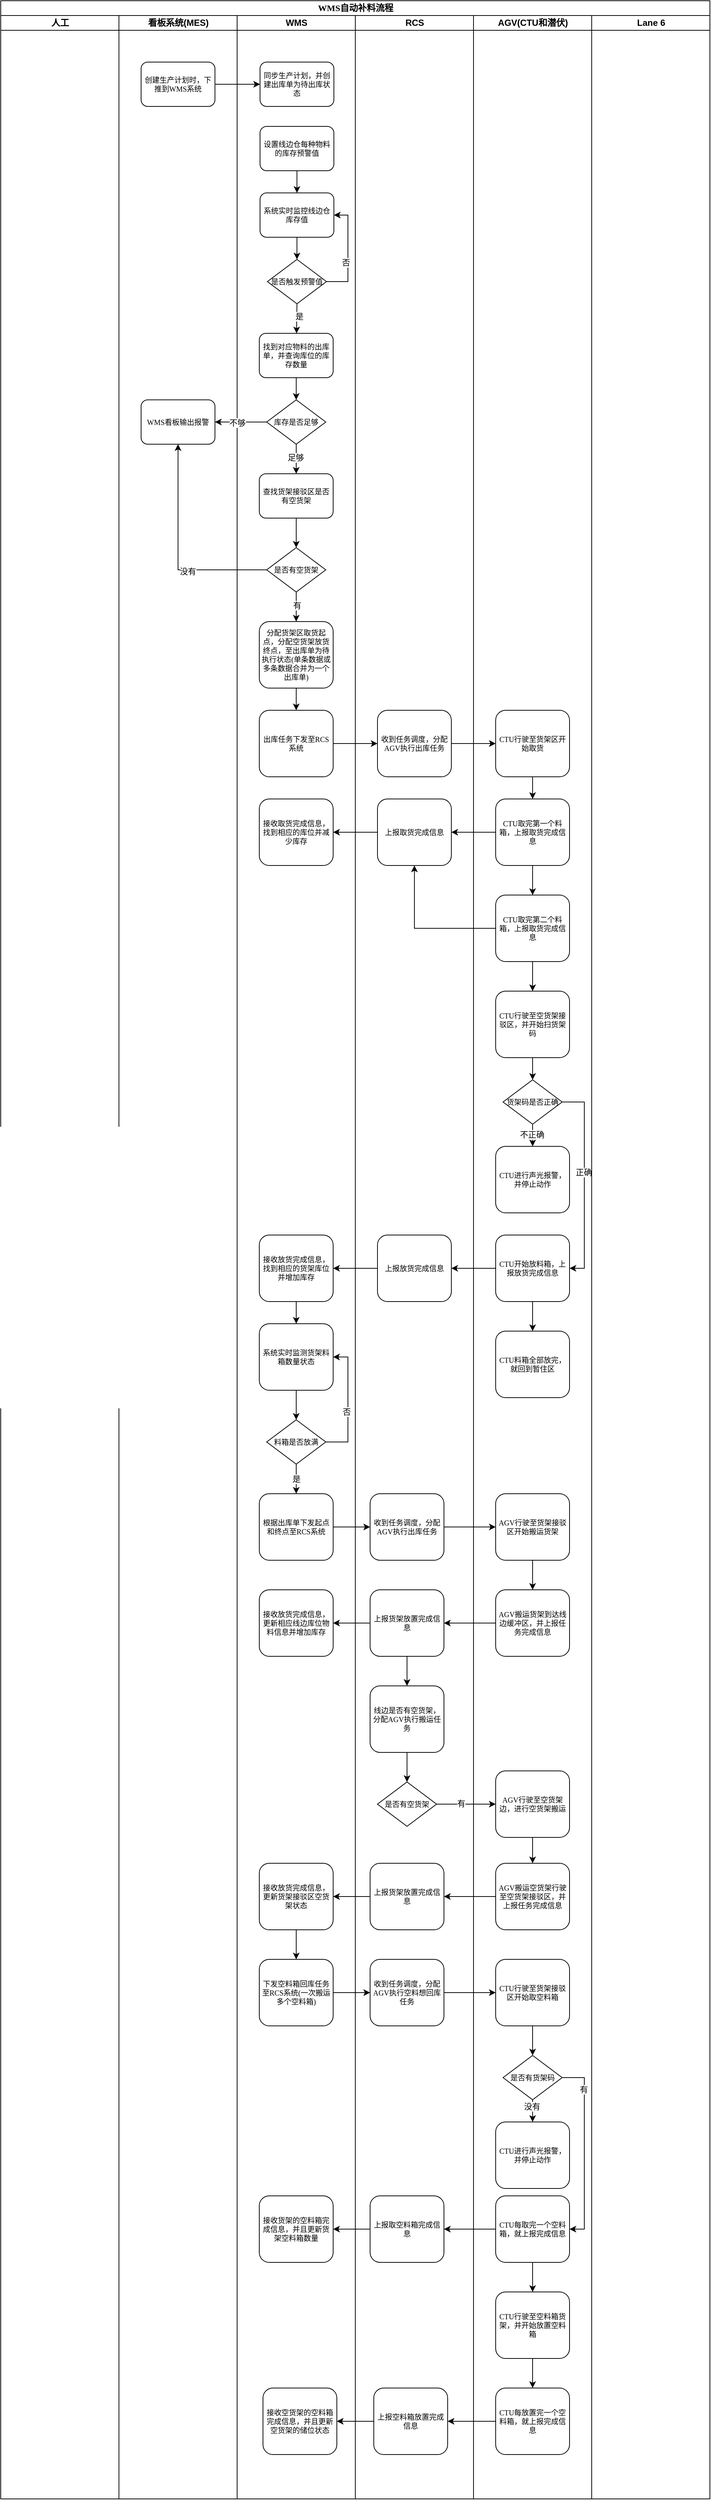 <mxfile version="26.0.6">
  <diagram name="Page-1" id="74e2e168-ea6b-b213-b513-2b3c1d86103e">
    <mxGraphModel dx="1050" dy="541" grid="1" gridSize="10" guides="1" tooltips="1" connect="1" arrows="1" fold="1" page="1" pageScale="1" pageWidth="1100" pageHeight="850" background="none" math="0" shadow="0">
      <root>
        <mxCell id="0" />
        <mxCell id="1" parent="0" />
        <mxCell id="77e6c97f196da883-1" value="&lt;font style=&quot;font-size: 12px;&quot;&gt;WMS自动补料流程&lt;/font&gt;" style="swimlane;html=1;childLayout=stackLayout;startSize=20;rounded=0;shadow=0;labelBackgroundColor=none;strokeWidth=1;fontFamily=Verdana;fontSize=8;align=center;" parent="1" vertex="1">
          <mxGeometry x="70" y="40" width="960" height="3380" as="geometry" />
        </mxCell>
        <mxCell id="77e6c97f196da883-2" value="人工" style="swimlane;html=1;startSize=20;" parent="77e6c97f196da883-1" vertex="1">
          <mxGeometry y="20" width="160" height="3360" as="geometry" />
        </mxCell>
        <mxCell id="77e6c97f196da883-3" value="看板系统(MES)" style="swimlane;html=1;startSize=20;" parent="77e6c97f196da883-1" vertex="1">
          <mxGeometry x="160" y="20" width="160" height="3360" as="geometry" />
        </mxCell>
        <mxCell id="77e6c97f196da883-11" value="&lt;font style=&quot;font-size: 10px;&quot;&gt;创建生产计划时，下推到WMS系统&lt;/font&gt;" style="rounded=1;whiteSpace=wrap;html=1;shadow=0;labelBackgroundColor=none;strokeWidth=1;fontFamily=Verdana;fontSize=8;align=center;" parent="77e6c97f196da883-3" vertex="1">
          <mxGeometry x="30" y="63" width="100" height="60" as="geometry" />
        </mxCell>
        <mxCell id="nlr6UDlaJSdSzfd9d1N8-15" value="&lt;span style=&quot;font-size: 10px;&quot;&gt;WMS看板输出报警&lt;/span&gt;" style="rounded=1;whiteSpace=wrap;html=1;shadow=0;labelBackgroundColor=none;strokeWidth=1;fontFamily=Verdana;fontSize=8;align=center;" vertex="1" parent="77e6c97f196da883-3">
          <mxGeometry x="30" y="520" width="100" height="60" as="geometry" />
        </mxCell>
        <mxCell id="77e6c97f196da883-4" value="WMS" style="swimlane;html=1;startSize=20;" parent="77e6c97f196da883-1" vertex="1">
          <mxGeometry x="320" y="20" width="160" height="3360" as="geometry" />
        </mxCell>
        <mxCell id="77e6c97f196da883-12" value="&lt;font style=&quot;font-size: 10px;&quot;&gt;同步生产计划，并创建出库单为待出库状态&lt;/font&gt;" style="rounded=1;whiteSpace=wrap;html=1;shadow=0;labelBackgroundColor=none;strokeWidth=1;fontFamily=Verdana;fontSize=8;align=center;" parent="77e6c97f196da883-4" vertex="1">
          <mxGeometry x="31" y="63" width="100" height="60" as="geometry" />
        </mxCell>
        <mxCell id="nlr6UDlaJSdSzfd9d1N8-1" value="&lt;font style=&quot;font-size: 10px;&quot;&gt;设置线边仓每种物料的库存预警值&lt;/font&gt;" style="rounded=1;whiteSpace=wrap;html=1;shadow=0;labelBackgroundColor=none;strokeWidth=1;fontFamily=Verdana;fontSize=8;align=center;" vertex="1" parent="77e6c97f196da883-4">
          <mxGeometry x="31" y="150" width="100" height="60" as="geometry" />
        </mxCell>
        <mxCell id="nlr6UDlaJSdSzfd9d1N8-3" value="&lt;font style=&quot;font-size: 10px;&quot;&gt;系统实时监控线边仓库存值&lt;/font&gt;" style="rounded=1;whiteSpace=wrap;html=1;shadow=0;labelBackgroundColor=none;strokeWidth=1;fontFamily=Verdana;fontSize=8;align=center;" vertex="1" parent="77e6c97f196da883-4">
          <mxGeometry x="31" y="240" width="100" height="60" as="geometry" />
        </mxCell>
        <mxCell id="nlr6UDlaJSdSzfd9d1N8-4" value="" style="endArrow=classic;html=1;rounded=0;exitX=0.5;exitY=1;exitDx=0;exitDy=0;entryX=0.5;entryY=0;entryDx=0;entryDy=0;" edge="1" parent="77e6c97f196da883-4" source="nlr6UDlaJSdSzfd9d1N8-1" target="nlr6UDlaJSdSzfd9d1N8-3">
          <mxGeometry width="50" height="50" relative="1" as="geometry">
            <mxPoint x="260" y="200" as="sourcePoint" />
            <mxPoint x="310" y="150" as="targetPoint" />
          </mxGeometry>
        </mxCell>
        <mxCell id="nlr6UDlaJSdSzfd9d1N8-5" value="&lt;font style=&quot;font-size: 10px;&quot;&gt;是否触发预警值&lt;/font&gt;" style="rhombus;whiteSpace=wrap;html=1;rounded=0;shadow=0;labelBackgroundColor=none;strokeWidth=1;fontFamily=Verdana;fontSize=8;align=center;" vertex="1" parent="77e6c97f196da883-4">
          <mxGeometry x="41" y="330" width="80" height="60" as="geometry" />
        </mxCell>
        <mxCell id="nlr6UDlaJSdSzfd9d1N8-6" value="" style="endArrow=classic;html=1;rounded=0;exitX=1;exitY=0.5;exitDx=0;exitDy=0;entryX=1;entryY=0.5;entryDx=0;entryDy=0;" edge="1" parent="77e6c97f196da883-4" source="nlr6UDlaJSdSzfd9d1N8-5" target="nlr6UDlaJSdSzfd9d1N8-3">
          <mxGeometry width="50" height="50" relative="1" as="geometry">
            <mxPoint x="180" y="360" as="sourcePoint" />
            <mxPoint x="230" y="310" as="targetPoint" />
            <Array as="points">
              <mxPoint x="150" y="360" />
              <mxPoint x="150" y="270" />
            </Array>
          </mxGeometry>
        </mxCell>
        <mxCell id="nlr6UDlaJSdSzfd9d1N8-7" value="否" style="edgeLabel;html=1;align=center;verticalAlign=middle;resizable=0;points=[];" vertex="1" connectable="0" parent="nlr6UDlaJSdSzfd9d1N8-6">
          <mxGeometry x="-0.2" y="3" relative="1" as="geometry">
            <mxPoint as="offset" />
          </mxGeometry>
        </mxCell>
        <mxCell id="nlr6UDlaJSdSzfd9d1N8-8" value="&lt;span style=&quot;font-size: 10px;&quot;&gt;找到对应物料的出库单，并查询库位的库存数量&lt;/span&gt;" style="rounded=1;whiteSpace=wrap;html=1;shadow=0;labelBackgroundColor=none;strokeWidth=1;fontFamily=Verdana;fontSize=8;align=center;" vertex="1" parent="77e6c97f196da883-4">
          <mxGeometry x="30" y="430" width="100" height="60" as="geometry" />
        </mxCell>
        <mxCell id="nlr6UDlaJSdSzfd9d1N8-9" value="" style="endArrow=classic;html=1;rounded=0;exitX=0.5;exitY=1;exitDx=0;exitDy=0;" edge="1" parent="77e6c97f196da883-4" source="nlr6UDlaJSdSzfd9d1N8-5" target="nlr6UDlaJSdSzfd9d1N8-8">
          <mxGeometry width="50" height="50" relative="1" as="geometry">
            <mxPoint x="240" y="390" as="sourcePoint" />
            <mxPoint x="290" y="340" as="targetPoint" />
          </mxGeometry>
        </mxCell>
        <mxCell id="nlr6UDlaJSdSzfd9d1N8-10" value="是" style="edgeLabel;html=1;align=center;verticalAlign=middle;resizable=0;points=[];" vertex="1" connectable="0" parent="nlr6UDlaJSdSzfd9d1N8-9">
          <mxGeometry x="-0.18" y="3" relative="1" as="geometry">
            <mxPoint as="offset" />
          </mxGeometry>
        </mxCell>
        <mxCell id="nlr6UDlaJSdSzfd9d1N8-11" value="" style="endArrow=classic;html=1;rounded=0;exitX=0.5;exitY=1;exitDx=0;exitDy=0;entryX=0.5;entryY=0;entryDx=0;entryDy=0;" edge="1" parent="77e6c97f196da883-4" source="nlr6UDlaJSdSzfd9d1N8-3" target="nlr6UDlaJSdSzfd9d1N8-5">
          <mxGeometry width="50" height="50" relative="1" as="geometry">
            <mxPoint x="190" y="310" as="sourcePoint" />
            <mxPoint x="240" y="260" as="targetPoint" />
          </mxGeometry>
        </mxCell>
        <mxCell id="nlr6UDlaJSdSzfd9d1N8-13" value="&lt;font style=&quot;font-size: 10px;&quot;&gt;库存是否足够&lt;/font&gt;" style="rhombus;whiteSpace=wrap;html=1;rounded=0;shadow=0;labelBackgroundColor=none;strokeWidth=1;fontFamily=Verdana;fontSize=8;align=center;" vertex="1" parent="77e6c97f196da883-4">
          <mxGeometry x="40" y="520" width="80" height="60" as="geometry" />
        </mxCell>
        <mxCell id="nlr6UDlaJSdSzfd9d1N8-14" value="" style="endArrow=classic;html=1;rounded=0;exitX=0.5;exitY=1;exitDx=0;exitDy=0;entryX=0.5;entryY=0;entryDx=0;entryDy=0;" edge="1" parent="77e6c97f196da883-4" source="nlr6UDlaJSdSzfd9d1N8-8" target="nlr6UDlaJSdSzfd9d1N8-13">
          <mxGeometry width="50" height="50" relative="1" as="geometry">
            <mxPoint x="210" y="490" as="sourcePoint" />
            <mxPoint x="260" y="440" as="targetPoint" />
          </mxGeometry>
        </mxCell>
        <mxCell id="nlr6UDlaJSdSzfd9d1N8-18" value="&lt;span style=&quot;font-size: 10px;&quot;&gt;查找货架接驳区是否有空货架&lt;/span&gt;" style="rounded=1;whiteSpace=wrap;html=1;shadow=0;labelBackgroundColor=none;strokeWidth=1;fontFamily=Verdana;fontSize=8;align=center;" vertex="1" parent="77e6c97f196da883-4">
          <mxGeometry x="30" y="620" width="100" height="60" as="geometry" />
        </mxCell>
        <mxCell id="nlr6UDlaJSdSzfd9d1N8-19" value="" style="endArrow=classic;html=1;rounded=0;exitX=0.5;exitY=1;exitDx=0;exitDy=0;entryX=0.5;entryY=0;entryDx=0;entryDy=0;" edge="1" parent="77e6c97f196da883-4" source="nlr6UDlaJSdSzfd9d1N8-13" target="nlr6UDlaJSdSzfd9d1N8-18">
          <mxGeometry width="50" height="50" relative="1" as="geometry">
            <mxPoint x="210" y="590" as="sourcePoint" />
            <mxPoint x="260" y="540" as="targetPoint" />
          </mxGeometry>
        </mxCell>
        <mxCell id="nlr6UDlaJSdSzfd9d1N8-20" value="足够" style="edgeLabel;html=1;align=center;verticalAlign=middle;resizable=0;points=[];" vertex="1" connectable="0" parent="nlr6UDlaJSdSzfd9d1N8-19">
          <mxGeometry x="-0.13" y="-1" relative="1" as="geometry">
            <mxPoint as="offset" />
          </mxGeometry>
        </mxCell>
        <mxCell id="nlr6UDlaJSdSzfd9d1N8-21" value="&lt;font style=&quot;font-size: 10px;&quot;&gt;是否有空货架&lt;/font&gt;" style="rhombus;whiteSpace=wrap;html=1;rounded=0;shadow=0;labelBackgroundColor=none;strokeWidth=1;fontFamily=Verdana;fontSize=8;align=center;" vertex="1" parent="77e6c97f196da883-4">
          <mxGeometry x="40" y="720" width="80" height="60" as="geometry" />
        </mxCell>
        <mxCell id="nlr6UDlaJSdSzfd9d1N8-24" value="" style="endArrow=classic;html=1;rounded=0;exitX=0.5;exitY=1;exitDx=0;exitDy=0;" edge="1" parent="77e6c97f196da883-4" source="nlr6UDlaJSdSzfd9d1N8-18" target="nlr6UDlaJSdSzfd9d1N8-21">
          <mxGeometry width="50" height="50" relative="1" as="geometry">
            <mxPoint x="220" y="700" as="sourcePoint" />
            <mxPoint x="270" y="650" as="targetPoint" />
          </mxGeometry>
        </mxCell>
        <mxCell id="nlr6UDlaJSdSzfd9d1N8-25" value="&lt;span style=&quot;font-size: 10px;&quot;&gt;分配货架区取货起点，分配空货架放货终点，至出库单为待执行状态(单条数据或多条数据合并为一个出库单)&lt;/span&gt;" style="rounded=1;whiteSpace=wrap;html=1;shadow=0;labelBackgroundColor=none;strokeWidth=1;fontFamily=Verdana;fontSize=8;align=center;" vertex="1" parent="77e6c97f196da883-4">
          <mxGeometry x="30" y="820" width="100" height="90" as="geometry" />
        </mxCell>
        <mxCell id="nlr6UDlaJSdSzfd9d1N8-26" value="" style="endArrow=classic;html=1;rounded=0;exitX=0.5;exitY=1;exitDx=0;exitDy=0;entryX=0.5;entryY=0;entryDx=0;entryDy=0;" edge="1" parent="77e6c97f196da883-4" source="nlr6UDlaJSdSzfd9d1N8-21" target="nlr6UDlaJSdSzfd9d1N8-25">
          <mxGeometry width="50" height="50" relative="1" as="geometry">
            <mxPoint x="210" y="770" as="sourcePoint" />
            <mxPoint x="260" y="720" as="targetPoint" />
          </mxGeometry>
        </mxCell>
        <mxCell id="nlr6UDlaJSdSzfd9d1N8-27" value="有" style="edgeLabel;html=1;align=center;verticalAlign=middle;resizable=0;points=[];" vertex="1" connectable="0" parent="nlr6UDlaJSdSzfd9d1N8-26">
          <mxGeometry x="-0.13" y="1" relative="1" as="geometry">
            <mxPoint as="offset" />
          </mxGeometry>
        </mxCell>
        <mxCell id="nlr6UDlaJSdSzfd9d1N8-31" value="&lt;span style=&quot;font-size: 10px;&quot;&gt;出库任务下发至RCS系统&lt;/span&gt;" style="rounded=1;whiteSpace=wrap;html=1;shadow=0;labelBackgroundColor=none;strokeWidth=1;fontFamily=Verdana;fontSize=8;align=center;" vertex="1" parent="77e6c97f196da883-4">
          <mxGeometry x="30" y="940" width="100" height="90" as="geometry" />
        </mxCell>
        <mxCell id="nlr6UDlaJSdSzfd9d1N8-30" value="" style="endArrow=classic;html=1;rounded=0;exitX=0.5;exitY=1;exitDx=0;exitDy=0;entryX=0.5;entryY=0;entryDx=0;entryDy=0;" edge="1" parent="77e6c97f196da883-4" source="nlr6UDlaJSdSzfd9d1N8-25" target="nlr6UDlaJSdSzfd9d1N8-31">
          <mxGeometry width="50" height="50" relative="1" as="geometry">
            <mxPoint x="190" y="970" as="sourcePoint" />
            <mxPoint x="240" y="920" as="targetPoint" />
          </mxGeometry>
        </mxCell>
        <mxCell id="nlr6UDlaJSdSzfd9d1N8-39" value="&lt;span style=&quot;font-size: 10px;&quot;&gt;接收取货完成信息，找到相应的库位并减少库存&lt;/span&gt;" style="rounded=1;whiteSpace=wrap;html=1;shadow=0;labelBackgroundColor=none;strokeWidth=1;fontFamily=Verdana;fontSize=8;align=center;" vertex="1" parent="77e6c97f196da883-4">
          <mxGeometry x="30" y="1060" width="100" height="90" as="geometry" />
        </mxCell>
        <mxCell id="nlr6UDlaJSdSzfd9d1N8-55" value="&lt;span style=&quot;font-size: 10px;&quot;&gt;接收放货完成信息，找到相应的货架库位并增加库存&lt;/span&gt;" style="rounded=1;whiteSpace=wrap;html=1;shadow=0;labelBackgroundColor=none;strokeWidth=1;fontFamily=Verdana;fontSize=8;align=center;" vertex="1" parent="77e6c97f196da883-4">
          <mxGeometry x="30" y="1650" width="100" height="90" as="geometry" />
        </mxCell>
        <mxCell id="nlr6UDlaJSdSzfd9d1N8-60" value="&lt;span style=&quot;font-size: 10px;&quot;&gt;系统实时监测货架料箱数量状态&lt;/span&gt;" style="rounded=1;whiteSpace=wrap;html=1;shadow=0;labelBackgroundColor=none;strokeWidth=1;fontFamily=Verdana;fontSize=8;align=center;" vertex="1" parent="77e6c97f196da883-4">
          <mxGeometry x="30" y="1770" width="100" height="90" as="geometry" />
        </mxCell>
        <mxCell id="nlr6UDlaJSdSzfd9d1N8-61" value="" style="endArrow=classic;html=1;rounded=0;exitX=0.5;exitY=1;exitDx=0;exitDy=0;entryX=0.5;entryY=0;entryDx=0;entryDy=0;" edge="1" parent="77e6c97f196da883-4" source="nlr6UDlaJSdSzfd9d1N8-55" target="nlr6UDlaJSdSzfd9d1N8-60">
          <mxGeometry width="50" height="50" relative="1" as="geometry">
            <mxPoint x="210" y="1800" as="sourcePoint" />
            <mxPoint x="260" y="1750" as="targetPoint" />
          </mxGeometry>
        </mxCell>
        <mxCell id="nlr6UDlaJSdSzfd9d1N8-62" value="&lt;font style=&quot;font-size: 10px;&quot;&gt;料箱是否放满&lt;/font&gt;" style="rhombus;whiteSpace=wrap;html=1;rounded=0;shadow=0;labelBackgroundColor=none;strokeWidth=1;fontFamily=Verdana;fontSize=8;align=center;" vertex="1" parent="77e6c97f196da883-4">
          <mxGeometry x="40" y="1900" width="80" height="60" as="geometry" />
        </mxCell>
        <mxCell id="nlr6UDlaJSdSzfd9d1N8-63" value="" style="endArrow=classic;html=1;rounded=0;exitX=0.5;exitY=1;exitDx=0;exitDy=0;entryX=0.5;entryY=0;entryDx=0;entryDy=0;" edge="1" parent="77e6c97f196da883-4" source="nlr6UDlaJSdSzfd9d1N8-60" target="nlr6UDlaJSdSzfd9d1N8-62">
          <mxGeometry width="50" height="50" relative="1" as="geometry">
            <mxPoint x="200" y="1890" as="sourcePoint" />
            <mxPoint x="250" y="1840" as="targetPoint" />
          </mxGeometry>
        </mxCell>
        <mxCell id="nlr6UDlaJSdSzfd9d1N8-64" value="" style="endArrow=classic;html=1;rounded=0;exitX=1;exitY=0.5;exitDx=0;exitDy=0;entryX=1;entryY=0.5;entryDx=0;entryDy=0;" edge="1" parent="77e6c97f196da883-4" source="nlr6UDlaJSdSzfd9d1N8-62" target="nlr6UDlaJSdSzfd9d1N8-60">
          <mxGeometry width="50" height="50" relative="1" as="geometry">
            <mxPoint x="200" y="1920" as="sourcePoint" />
            <mxPoint x="250" y="1870" as="targetPoint" />
            <Array as="points">
              <mxPoint x="150" y="1930" />
              <mxPoint x="150" y="1815" />
            </Array>
          </mxGeometry>
        </mxCell>
        <mxCell id="nlr6UDlaJSdSzfd9d1N8-65" value="否" style="edgeLabel;html=1;align=center;verticalAlign=middle;resizable=0;points=[];" vertex="1" connectable="0" parent="nlr6UDlaJSdSzfd9d1N8-64">
          <mxGeometry x="-0.137" y="2" relative="1" as="geometry">
            <mxPoint as="offset" />
          </mxGeometry>
        </mxCell>
        <mxCell id="nlr6UDlaJSdSzfd9d1N8-66" value="&lt;span style=&quot;font-size: 10px;&quot;&gt;根据出库单下发起点和终点至RCS系统&lt;/span&gt;" style="rounded=1;whiteSpace=wrap;html=1;shadow=0;labelBackgroundColor=none;strokeWidth=1;fontFamily=Verdana;fontSize=8;align=center;" vertex="1" parent="77e6c97f196da883-4">
          <mxGeometry x="30" y="2000" width="100" height="90" as="geometry" />
        </mxCell>
        <mxCell id="nlr6UDlaJSdSzfd9d1N8-67" value="" style="endArrow=classic;html=1;rounded=0;exitX=0.5;exitY=1;exitDx=0;exitDy=0;" edge="1" parent="77e6c97f196da883-4" source="nlr6UDlaJSdSzfd9d1N8-62" target="nlr6UDlaJSdSzfd9d1N8-66">
          <mxGeometry width="50" height="50" relative="1" as="geometry">
            <mxPoint x="200" y="1960" as="sourcePoint" />
            <mxPoint x="250" y="1910" as="targetPoint" />
          </mxGeometry>
        </mxCell>
        <mxCell id="nlr6UDlaJSdSzfd9d1N8-68" value="是" style="edgeLabel;html=1;align=center;verticalAlign=middle;resizable=0;points=[];" vertex="1" connectable="0" parent="nlr6UDlaJSdSzfd9d1N8-67">
          <mxGeometry x="-0.01" relative="1" as="geometry">
            <mxPoint as="offset" />
          </mxGeometry>
        </mxCell>
        <mxCell id="nlr6UDlaJSdSzfd9d1N8-79" value="&lt;span style=&quot;font-size: 10px;&quot;&gt;接收放货完成信息，更新相应线边库位物料信息并增加库存&lt;/span&gt;" style="rounded=1;whiteSpace=wrap;html=1;shadow=0;labelBackgroundColor=none;strokeWidth=1;fontFamily=Verdana;fontSize=8;align=center;" vertex="1" parent="77e6c97f196da883-4">
          <mxGeometry x="30" y="2130" width="100" height="90" as="geometry" />
        </mxCell>
        <mxCell id="nlr6UDlaJSdSzfd9d1N8-92" value="&lt;span style=&quot;font-size: 10px;&quot;&gt;接收放货完成信息，更新货架接驳区空货架状态&lt;/span&gt;" style="rounded=1;whiteSpace=wrap;html=1;shadow=0;labelBackgroundColor=none;strokeWidth=1;fontFamily=Verdana;fontSize=8;align=center;" vertex="1" parent="77e6c97f196da883-4">
          <mxGeometry x="30" y="2500" width="100" height="90" as="geometry" />
        </mxCell>
        <mxCell id="nlr6UDlaJSdSzfd9d1N8-94" value="&lt;span style=&quot;font-size: 10px;&quot;&gt;下发空料箱回库任务至RCS系统(一次搬运多个空料箱)&lt;/span&gt;" style="rounded=1;whiteSpace=wrap;html=1;shadow=0;labelBackgroundColor=none;strokeWidth=1;fontFamily=Verdana;fontSize=8;align=center;" vertex="1" parent="77e6c97f196da883-4">
          <mxGeometry x="30" y="2630" width="100" height="90" as="geometry" />
        </mxCell>
        <mxCell id="nlr6UDlaJSdSzfd9d1N8-95" value="" style="endArrow=classic;html=1;rounded=0;exitX=0.5;exitY=1;exitDx=0;exitDy=0;" edge="1" parent="77e6c97f196da883-4" source="nlr6UDlaJSdSzfd9d1N8-92" target="nlr6UDlaJSdSzfd9d1N8-94">
          <mxGeometry width="50" height="50" relative="1" as="geometry">
            <mxPoint x="210" y="2640" as="sourcePoint" />
            <mxPoint x="260" y="2590" as="targetPoint" />
          </mxGeometry>
        </mxCell>
        <mxCell id="nlr6UDlaJSdSzfd9d1N8-110" value="&lt;span style=&quot;font-size: 10px;&quot;&gt;接收货架的空料箱完成信息，并且更新货架空料箱数量&lt;/span&gt;" style="rounded=1;whiteSpace=wrap;html=1;shadow=0;labelBackgroundColor=none;strokeWidth=1;fontFamily=Verdana;fontSize=8;align=center;" vertex="1" parent="77e6c97f196da883-4">
          <mxGeometry x="30" y="2950" width="100" height="90" as="geometry" />
        </mxCell>
        <mxCell id="77e6c97f196da883-5" value="RCS" style="swimlane;html=1;startSize=20;" parent="77e6c97f196da883-1" vertex="1">
          <mxGeometry x="480" y="20" width="160" height="3360" as="geometry" />
        </mxCell>
        <mxCell id="nlr6UDlaJSdSzfd9d1N8-28" value="&lt;span style=&quot;font-size: 10px;&quot;&gt;收到任务调度，分配AGV执行出库任务&lt;/span&gt;" style="rounded=1;whiteSpace=wrap;html=1;shadow=0;labelBackgroundColor=none;strokeWidth=1;fontFamily=Verdana;fontSize=8;align=center;" vertex="1" parent="77e6c97f196da883-5">
          <mxGeometry x="30" y="940" width="100" height="90" as="geometry" />
        </mxCell>
        <mxCell id="nlr6UDlaJSdSzfd9d1N8-37" value="&lt;span style=&quot;font-size: 10px;&quot;&gt;上报取货完成信息&lt;/span&gt;" style="rounded=1;whiteSpace=wrap;html=1;shadow=0;labelBackgroundColor=none;strokeWidth=1;fontFamily=Verdana;fontSize=8;align=center;" vertex="1" parent="77e6c97f196da883-5">
          <mxGeometry x="30" y="1060" width="100" height="90" as="geometry" />
        </mxCell>
        <mxCell id="nlr6UDlaJSdSzfd9d1N8-54" value="&lt;span style=&quot;font-size: 10px;&quot;&gt;上报放货完成信息&lt;/span&gt;" style="rounded=1;whiteSpace=wrap;html=1;shadow=0;labelBackgroundColor=none;strokeWidth=1;fontFamily=Verdana;fontSize=8;align=center;" vertex="1" parent="77e6c97f196da883-5">
          <mxGeometry x="30" y="1650" width="100" height="90" as="geometry" />
        </mxCell>
        <mxCell id="nlr6UDlaJSdSzfd9d1N8-69" value="&lt;span style=&quot;font-size: 10px;&quot;&gt;收到任务调度，分配AGV执行出库任务&lt;/span&gt;" style="rounded=1;whiteSpace=wrap;html=1;shadow=0;labelBackgroundColor=none;strokeWidth=1;fontFamily=Verdana;fontSize=8;align=center;" vertex="1" parent="77e6c97f196da883-5">
          <mxGeometry x="20" y="2000" width="100" height="90" as="geometry" />
        </mxCell>
        <mxCell id="nlr6UDlaJSdSzfd9d1N8-77" value="&lt;span style=&quot;font-size: 10px;&quot;&gt;上报货架放置完成信息&lt;/span&gt;" style="rounded=1;whiteSpace=wrap;html=1;shadow=0;labelBackgroundColor=none;strokeWidth=1;fontFamily=Verdana;fontSize=8;align=center;" vertex="1" parent="77e6c97f196da883-5">
          <mxGeometry x="20" y="2130" width="100" height="90" as="geometry" />
        </mxCell>
        <mxCell id="nlr6UDlaJSdSzfd9d1N8-81" value="&lt;span style=&quot;font-size: 10px;&quot;&gt;线边是否有空货架，分配AGV执行搬运任务&lt;/span&gt;" style="rounded=1;whiteSpace=wrap;html=1;shadow=0;labelBackgroundColor=none;strokeWidth=1;fontFamily=Verdana;fontSize=8;align=center;" vertex="1" parent="77e6c97f196da883-5">
          <mxGeometry x="20" y="2260" width="100" height="90" as="geometry" />
        </mxCell>
        <mxCell id="nlr6UDlaJSdSzfd9d1N8-82" value="" style="endArrow=classic;html=1;rounded=0;exitX=0.5;exitY=1;exitDx=0;exitDy=0;" edge="1" parent="77e6c97f196da883-5" source="nlr6UDlaJSdSzfd9d1N8-77" target="nlr6UDlaJSdSzfd9d1N8-81">
          <mxGeometry width="50" height="50" relative="1" as="geometry">
            <mxPoint x="220" y="2280" as="sourcePoint" />
            <mxPoint x="270" y="2230" as="targetPoint" />
          </mxGeometry>
        </mxCell>
        <mxCell id="nlr6UDlaJSdSzfd9d1N8-83" value="&lt;font style=&quot;font-size: 10px;&quot;&gt;是否有空货架&lt;/font&gt;" style="rhombus;whiteSpace=wrap;html=1;rounded=0;shadow=0;labelBackgroundColor=none;strokeWidth=1;fontFamily=Verdana;fontSize=8;align=center;" vertex="1" parent="77e6c97f196da883-5">
          <mxGeometry x="30" y="2390" width="80" height="60" as="geometry" />
        </mxCell>
        <mxCell id="nlr6UDlaJSdSzfd9d1N8-84" value="" style="endArrow=classic;html=1;rounded=0;exitX=0.5;exitY=1;exitDx=0;exitDy=0;" edge="1" parent="77e6c97f196da883-5" source="nlr6UDlaJSdSzfd9d1N8-81" target="nlr6UDlaJSdSzfd9d1N8-83">
          <mxGeometry width="50" height="50" relative="1" as="geometry">
            <mxPoint x="180" y="2390" as="sourcePoint" />
            <mxPoint x="230" y="2340" as="targetPoint" />
          </mxGeometry>
        </mxCell>
        <mxCell id="nlr6UDlaJSdSzfd9d1N8-90" value="&lt;span style=&quot;font-size: 10px;&quot;&gt;上报货架放置完成信息&lt;/span&gt;" style="rounded=1;whiteSpace=wrap;html=1;shadow=0;labelBackgroundColor=none;strokeWidth=1;fontFamily=Verdana;fontSize=8;align=center;" vertex="1" parent="77e6c97f196da883-5">
          <mxGeometry x="20" y="2500" width="100" height="90" as="geometry" />
        </mxCell>
        <mxCell id="nlr6UDlaJSdSzfd9d1N8-96" value="&lt;span style=&quot;font-size: 10px;&quot;&gt;收到任务调度，分配AGV执行空料想回库任务&lt;/span&gt;" style="rounded=1;whiteSpace=wrap;html=1;shadow=0;labelBackgroundColor=none;strokeWidth=1;fontFamily=Verdana;fontSize=8;align=center;" vertex="1" parent="77e6c97f196da883-5">
          <mxGeometry x="20" y="2630" width="100" height="90" as="geometry" />
        </mxCell>
        <mxCell id="nlr6UDlaJSdSzfd9d1N8-108" value="&lt;span style=&quot;font-size: 10px;&quot;&gt;上报取空料箱完成信息&lt;/span&gt;" style="rounded=1;whiteSpace=wrap;html=1;shadow=0;labelBackgroundColor=none;strokeWidth=1;fontFamily=Verdana;fontSize=8;align=center;" vertex="1" parent="77e6c97f196da883-5">
          <mxGeometry x="20" y="2950" width="100" height="90" as="geometry" />
        </mxCell>
        <mxCell id="nlr6UDlaJSdSzfd9d1N8-116" value="&lt;span style=&quot;font-size: 10px;&quot;&gt;接收空货架的空料箱完成信息，并且更新空货架的储位状态&lt;/span&gt;" style="rounded=1;whiteSpace=wrap;html=1;shadow=0;labelBackgroundColor=none;strokeWidth=1;fontFamily=Verdana;fontSize=8;align=center;" vertex="1" parent="77e6c97f196da883-5">
          <mxGeometry x="-125" y="3210" width="100" height="90" as="geometry" />
        </mxCell>
        <mxCell id="nlr6UDlaJSdSzfd9d1N8-117" value="&lt;span style=&quot;font-size: 10px;&quot;&gt;上报空料箱放置完成信息&lt;/span&gt;" style="rounded=1;whiteSpace=wrap;html=1;shadow=0;labelBackgroundColor=none;strokeWidth=1;fontFamily=Verdana;fontSize=8;align=center;" vertex="1" parent="77e6c97f196da883-5">
          <mxGeometry x="25" y="3210" width="100" height="90" as="geometry" />
        </mxCell>
        <mxCell id="nlr6UDlaJSdSzfd9d1N8-119" value="" style="endArrow=classic;html=1;rounded=0;exitX=0;exitY=0.5;exitDx=0;exitDy=0;entryX=1;entryY=0.5;entryDx=0;entryDy=0;" edge="1" parent="77e6c97f196da883-5" source="nlr6UDlaJSdSzfd9d1N8-117" target="nlr6UDlaJSdSzfd9d1N8-116">
          <mxGeometry width="50" height="50" relative="1" as="geometry">
            <mxPoint x="50" y="3160" as="sourcePoint" />
            <mxPoint x="100" y="3110" as="targetPoint" />
          </mxGeometry>
        </mxCell>
        <mxCell id="77e6c97f196da883-6" value="AGV(CTU和潜伏)" style="swimlane;html=1;startSize=20;" parent="77e6c97f196da883-1" vertex="1">
          <mxGeometry x="640" y="20" width="160" height="3360" as="geometry" />
        </mxCell>
        <mxCell id="nlr6UDlaJSdSzfd9d1N8-33" value="&lt;span style=&quot;font-size: 10px;&quot;&gt;CTU行驶至货架区开始取货&lt;/span&gt;" style="rounded=1;whiteSpace=wrap;html=1;shadow=0;labelBackgroundColor=none;strokeWidth=1;fontFamily=Verdana;fontSize=8;align=center;" vertex="1" parent="77e6c97f196da883-6">
          <mxGeometry x="30" y="940" width="100" height="90" as="geometry" />
        </mxCell>
        <mxCell id="nlr6UDlaJSdSzfd9d1N8-35" value="&lt;span style=&quot;font-size: 10px;&quot;&gt;CTU取完第一个料箱，上报取货完成信息&lt;/span&gt;" style="rounded=1;whiteSpace=wrap;html=1;shadow=0;labelBackgroundColor=none;strokeWidth=1;fontFamily=Verdana;fontSize=8;align=center;" vertex="1" parent="77e6c97f196da883-6">
          <mxGeometry x="30" y="1060" width="100" height="90" as="geometry" />
        </mxCell>
        <mxCell id="nlr6UDlaJSdSzfd9d1N8-36" value="" style="endArrow=classic;html=1;rounded=0;exitX=0.5;exitY=1;exitDx=0;exitDy=0;" edge="1" parent="77e6c97f196da883-6" source="nlr6UDlaJSdSzfd9d1N8-33" target="nlr6UDlaJSdSzfd9d1N8-35">
          <mxGeometry width="50" height="50" relative="1" as="geometry">
            <mxPoint x="210" y="1050" as="sourcePoint" />
            <mxPoint x="260" y="1000" as="targetPoint" />
          </mxGeometry>
        </mxCell>
        <mxCell id="nlr6UDlaJSdSzfd9d1N8-41" value="&lt;span style=&quot;font-size: 10px;&quot;&gt;CTU取完第二个料箱，上报取货完成信息&lt;/span&gt;" style="rounded=1;whiteSpace=wrap;html=1;shadow=0;labelBackgroundColor=none;strokeWidth=1;fontFamily=Verdana;fontSize=8;align=center;" vertex="1" parent="77e6c97f196da883-6">
          <mxGeometry x="30" y="1190" width="100" height="90" as="geometry" />
        </mxCell>
        <mxCell id="nlr6UDlaJSdSzfd9d1N8-42" value="" style="endArrow=classic;html=1;rounded=0;exitX=0.5;exitY=1;exitDx=0;exitDy=0;" edge="1" parent="77e6c97f196da883-6" source="nlr6UDlaJSdSzfd9d1N8-35" target="nlr6UDlaJSdSzfd9d1N8-41">
          <mxGeometry width="50" height="50" relative="1" as="geometry">
            <mxPoint x="190" y="1150" as="sourcePoint" />
            <mxPoint x="240" y="1100" as="targetPoint" />
          </mxGeometry>
        </mxCell>
        <mxCell id="nlr6UDlaJSdSzfd9d1N8-44" value="&lt;span style=&quot;font-size: 10px;&quot;&gt;CTU行驶至空货架接驳区，并开始扫货架码&lt;/span&gt;" style="rounded=1;whiteSpace=wrap;html=1;shadow=0;labelBackgroundColor=none;strokeWidth=1;fontFamily=Verdana;fontSize=8;align=center;" vertex="1" parent="77e6c97f196da883-6">
          <mxGeometry x="30" y="1320" width="100" height="90" as="geometry" />
        </mxCell>
        <mxCell id="nlr6UDlaJSdSzfd9d1N8-45" value="" style="endArrow=classic;html=1;rounded=0;exitX=0.5;exitY=1;exitDx=0;exitDy=0;entryX=0.5;entryY=0;entryDx=0;entryDy=0;" edge="1" parent="77e6c97f196da883-6" source="nlr6UDlaJSdSzfd9d1N8-41" target="nlr6UDlaJSdSzfd9d1N8-44">
          <mxGeometry width="50" height="50" relative="1" as="geometry">
            <mxPoint x="210" y="1280" as="sourcePoint" />
            <mxPoint x="260" y="1230" as="targetPoint" />
          </mxGeometry>
        </mxCell>
        <mxCell id="nlr6UDlaJSdSzfd9d1N8-46" value="&lt;font style=&quot;font-size: 10px;&quot;&gt;货架码是否正确&lt;/font&gt;" style="rhombus;whiteSpace=wrap;html=1;rounded=0;shadow=0;labelBackgroundColor=none;strokeWidth=1;fontFamily=Verdana;fontSize=8;align=center;" vertex="1" parent="77e6c97f196da883-6">
          <mxGeometry x="40" y="1440" width="80" height="60" as="geometry" />
        </mxCell>
        <mxCell id="nlr6UDlaJSdSzfd9d1N8-47" value="" style="endArrow=classic;html=1;rounded=0;exitX=0.5;exitY=1;exitDx=0;exitDy=0;entryX=0.5;entryY=0;entryDx=0;entryDy=0;" edge="1" parent="77e6c97f196da883-6" source="nlr6UDlaJSdSzfd9d1N8-44" target="nlr6UDlaJSdSzfd9d1N8-46">
          <mxGeometry width="50" height="50" relative="1" as="geometry">
            <mxPoint x="240" y="1410" as="sourcePoint" />
            <mxPoint x="290" y="1360" as="targetPoint" />
          </mxGeometry>
        </mxCell>
        <mxCell id="nlr6UDlaJSdSzfd9d1N8-48" value="&lt;span style=&quot;font-size: 10px;&quot;&gt;CTU进行声光报警，并停止动作&lt;/span&gt;" style="rounded=1;whiteSpace=wrap;html=1;shadow=0;labelBackgroundColor=none;strokeWidth=1;fontFamily=Verdana;fontSize=8;align=center;" vertex="1" parent="77e6c97f196da883-6">
          <mxGeometry x="30" y="1530" width="100" height="90" as="geometry" />
        </mxCell>
        <mxCell id="nlr6UDlaJSdSzfd9d1N8-49" value="" style="endArrow=classic;html=1;rounded=0;exitX=0.5;exitY=1;exitDx=0;exitDy=0;entryX=0.5;entryY=0;entryDx=0;entryDy=0;" edge="1" parent="77e6c97f196da883-6" source="nlr6UDlaJSdSzfd9d1N8-46" target="nlr6UDlaJSdSzfd9d1N8-48">
          <mxGeometry width="50" height="50" relative="1" as="geometry">
            <mxPoint x="200" y="1490" as="sourcePoint" />
            <mxPoint x="250" y="1440" as="targetPoint" />
          </mxGeometry>
        </mxCell>
        <mxCell id="nlr6UDlaJSdSzfd9d1N8-50" value="不正确" style="edgeLabel;html=1;align=center;verticalAlign=middle;resizable=0;points=[];" vertex="1" connectable="0" parent="nlr6UDlaJSdSzfd9d1N8-49">
          <mxGeometry x="-0.107" y="-1" relative="1" as="geometry">
            <mxPoint as="offset" />
          </mxGeometry>
        </mxCell>
        <mxCell id="nlr6UDlaJSdSzfd9d1N8-51" value="&lt;span style=&quot;font-size: 10px;&quot;&gt;CTU开始放料箱，上报放货完成信息&lt;/span&gt;" style="rounded=1;whiteSpace=wrap;html=1;shadow=0;labelBackgroundColor=none;strokeWidth=1;fontFamily=Verdana;fontSize=8;align=center;" vertex="1" parent="77e6c97f196da883-6">
          <mxGeometry x="30" y="1650" width="100" height="90" as="geometry" />
        </mxCell>
        <mxCell id="nlr6UDlaJSdSzfd9d1N8-52" value="" style="endArrow=classic;html=1;rounded=0;exitX=1;exitY=0.5;exitDx=0;exitDy=0;entryX=1;entryY=0.5;entryDx=0;entryDy=0;" edge="1" parent="77e6c97f196da883-6" source="nlr6UDlaJSdSzfd9d1N8-46" target="nlr6UDlaJSdSzfd9d1N8-51">
          <mxGeometry width="50" height="50" relative="1" as="geometry">
            <mxPoint x="210" y="1510" as="sourcePoint" />
            <mxPoint x="260" y="1460" as="targetPoint" />
            <Array as="points">
              <mxPoint x="150" y="1470" />
              <mxPoint x="150" y="1695" />
            </Array>
          </mxGeometry>
        </mxCell>
        <mxCell id="nlr6UDlaJSdSzfd9d1N8-53" value="正确" style="edgeLabel;html=1;align=center;verticalAlign=middle;resizable=0;points=[];" vertex="1" connectable="0" parent="nlr6UDlaJSdSzfd9d1N8-52">
          <mxGeometry x="-0.095" y="-1" relative="1" as="geometry">
            <mxPoint as="offset" />
          </mxGeometry>
        </mxCell>
        <mxCell id="nlr6UDlaJSdSzfd9d1N8-58" value="&lt;span style=&quot;font-size: 10px;&quot;&gt;CTU料箱全部放完，就回到暂住区&lt;/span&gt;" style="rounded=1;whiteSpace=wrap;html=1;shadow=0;labelBackgroundColor=none;strokeWidth=1;fontFamily=Verdana;fontSize=8;align=center;" vertex="1" parent="77e6c97f196da883-6">
          <mxGeometry x="30" y="1780" width="100" height="90" as="geometry" />
        </mxCell>
        <mxCell id="nlr6UDlaJSdSzfd9d1N8-59" value="" style="endArrow=classic;html=1;rounded=0;exitX=0.5;exitY=1;exitDx=0;exitDy=0;entryX=0.5;entryY=0;entryDx=0;entryDy=0;" edge="1" parent="77e6c97f196da883-6" source="nlr6UDlaJSdSzfd9d1N8-51" target="nlr6UDlaJSdSzfd9d1N8-58">
          <mxGeometry width="50" height="50" relative="1" as="geometry">
            <mxPoint x="210" y="1760" as="sourcePoint" />
            <mxPoint x="260" y="1710" as="targetPoint" />
          </mxGeometry>
        </mxCell>
        <mxCell id="nlr6UDlaJSdSzfd9d1N8-71" value="&lt;span style=&quot;font-size: 10px;&quot;&gt;AGV行驶至货架接驳区开始搬运货架&lt;/span&gt;" style="rounded=1;whiteSpace=wrap;html=1;shadow=0;labelBackgroundColor=none;strokeWidth=1;fontFamily=Verdana;fontSize=8;align=center;" vertex="1" parent="77e6c97f196da883-6">
          <mxGeometry x="30" y="2000" width="100" height="90" as="geometry" />
        </mxCell>
        <mxCell id="nlr6UDlaJSdSzfd9d1N8-73" value="&lt;span style=&quot;font-size: 10px;&quot;&gt;AGV搬运货架到达线边缓冲区，并上报任务完成信息&lt;/span&gt;" style="rounded=1;whiteSpace=wrap;html=1;shadow=0;labelBackgroundColor=none;strokeWidth=1;fontFamily=Verdana;fontSize=8;align=center;" vertex="1" parent="77e6c97f196da883-6">
          <mxGeometry x="30" y="2130" width="100" height="90" as="geometry" />
        </mxCell>
        <mxCell id="nlr6UDlaJSdSzfd9d1N8-74" value="" style="endArrow=classic;html=1;rounded=0;exitX=0.5;exitY=1;exitDx=0;exitDy=0;entryX=0.5;entryY=0;entryDx=0;entryDy=0;" edge="1" parent="77e6c97f196da883-6" source="nlr6UDlaJSdSzfd9d1N8-71" target="nlr6UDlaJSdSzfd9d1N8-73">
          <mxGeometry width="50" height="50" relative="1" as="geometry">
            <mxPoint x="190" y="2080" as="sourcePoint" />
            <mxPoint x="240" y="2030" as="targetPoint" />
          </mxGeometry>
        </mxCell>
        <mxCell id="nlr6UDlaJSdSzfd9d1N8-85" value="&lt;span style=&quot;font-size: 10px;&quot;&gt;AGV行驶至空货架边，进行空货架搬运&lt;/span&gt;" style="rounded=1;whiteSpace=wrap;html=1;shadow=0;labelBackgroundColor=none;strokeWidth=1;fontFamily=Verdana;fontSize=8;align=center;" vertex="1" parent="77e6c97f196da883-6">
          <mxGeometry x="30" y="2375" width="100" height="90" as="geometry" />
        </mxCell>
        <mxCell id="nlr6UDlaJSdSzfd9d1N8-88" value="&lt;span style=&quot;font-size: 10px;&quot;&gt;AGV搬运空货架行驶至空货架接驳区，并上报任务完成信息&lt;/span&gt;" style="rounded=1;whiteSpace=wrap;html=1;shadow=0;labelBackgroundColor=none;strokeWidth=1;fontFamily=Verdana;fontSize=8;align=center;" vertex="1" parent="77e6c97f196da883-6">
          <mxGeometry x="30" y="2500" width="100" height="90" as="geometry" />
        </mxCell>
        <mxCell id="nlr6UDlaJSdSzfd9d1N8-89" value="" style="endArrow=classic;html=1;rounded=0;exitX=0.5;exitY=1;exitDx=0;exitDy=0;" edge="1" parent="77e6c97f196da883-6" source="nlr6UDlaJSdSzfd9d1N8-85" target="nlr6UDlaJSdSzfd9d1N8-88">
          <mxGeometry width="50" height="50" relative="1" as="geometry">
            <mxPoint x="190" y="2440" as="sourcePoint" />
            <mxPoint x="240" y="2390" as="targetPoint" />
          </mxGeometry>
        </mxCell>
        <mxCell id="nlr6UDlaJSdSzfd9d1N8-98" value="&lt;span style=&quot;font-size: 10px;&quot;&gt;CTU行驶至货架&lt;/span&gt;&lt;span style=&quot;font-size: 10px;&quot;&gt;接驳&lt;/span&gt;&lt;span style=&quot;font-size: 10px;&quot;&gt;区开始取空料箱&lt;/span&gt;" style="rounded=1;whiteSpace=wrap;html=1;shadow=0;labelBackgroundColor=none;strokeWidth=1;fontFamily=Verdana;fontSize=8;align=center;" vertex="1" parent="77e6c97f196da883-6">
          <mxGeometry x="30" y="2630" width="100" height="90" as="geometry" />
        </mxCell>
        <mxCell id="nlr6UDlaJSdSzfd9d1N8-100" value="&lt;span style=&quot;font-size: 10px;&quot;&gt;CTU每取完一个空料箱，就上报完成信息&lt;/span&gt;" style="rounded=1;whiteSpace=wrap;html=1;shadow=0;labelBackgroundColor=none;strokeWidth=1;fontFamily=Verdana;fontSize=8;align=center;" vertex="1" parent="77e6c97f196da883-6">
          <mxGeometry x="30" y="2950" width="100" height="90" as="geometry" />
        </mxCell>
        <mxCell id="nlr6UDlaJSdSzfd9d1N8-102" value="&lt;font style=&quot;font-size: 10px;&quot;&gt;是否有货架码&lt;/font&gt;" style="rhombus;whiteSpace=wrap;html=1;rounded=0;shadow=0;labelBackgroundColor=none;strokeWidth=1;fontFamily=Verdana;fontSize=8;align=center;" vertex="1" parent="77e6c97f196da883-6">
          <mxGeometry x="40" y="2760" width="80" height="60" as="geometry" />
        </mxCell>
        <mxCell id="nlr6UDlaJSdSzfd9d1N8-103" value="&lt;span style=&quot;font-size: 10px;&quot;&gt;CTU进行声光报警，并停止动作&lt;/span&gt;" style="rounded=1;whiteSpace=wrap;html=1;shadow=0;labelBackgroundColor=none;strokeWidth=1;fontFamily=Verdana;fontSize=8;align=center;" vertex="1" parent="77e6c97f196da883-6">
          <mxGeometry x="30" y="2850" width="100" height="90" as="geometry" />
        </mxCell>
        <mxCell id="nlr6UDlaJSdSzfd9d1N8-104" value="" style="endArrow=classic;html=1;rounded=0;exitX=0.5;exitY=1;exitDx=0;exitDy=0;" edge="1" parent="77e6c97f196da883-6" source="nlr6UDlaJSdSzfd9d1N8-102" target="nlr6UDlaJSdSzfd9d1N8-103">
          <mxGeometry width="50" height="50" relative="1" as="geometry">
            <mxPoint x="210" y="2800" as="sourcePoint" />
            <mxPoint x="260" y="2750" as="targetPoint" />
          </mxGeometry>
        </mxCell>
        <mxCell id="nlr6UDlaJSdSzfd9d1N8-106" value="没有" style="edgeLabel;html=1;align=center;verticalAlign=middle;resizable=0;points=[];" vertex="1" connectable="0" parent="nlr6UDlaJSdSzfd9d1N8-104">
          <mxGeometry x="-0.44" y="-1" relative="1" as="geometry">
            <mxPoint as="offset" />
          </mxGeometry>
        </mxCell>
        <mxCell id="nlr6UDlaJSdSzfd9d1N8-105" value="" style="endArrow=classic;html=1;rounded=0;exitX=1;exitY=0.5;exitDx=0;exitDy=0;entryX=1;entryY=0.5;entryDx=0;entryDy=0;" edge="1" parent="77e6c97f196da883-6" source="nlr6UDlaJSdSzfd9d1N8-102" target="nlr6UDlaJSdSzfd9d1N8-100">
          <mxGeometry width="50" height="50" relative="1" as="geometry">
            <mxPoint x="200" y="2780" as="sourcePoint" />
            <mxPoint x="250" y="2730" as="targetPoint" />
            <Array as="points">
              <mxPoint x="150" y="2790" />
              <mxPoint x="150" y="2995" />
            </Array>
          </mxGeometry>
        </mxCell>
        <mxCell id="nlr6UDlaJSdSzfd9d1N8-107" value="有" style="edgeLabel;html=1;align=center;verticalAlign=middle;resizable=0;points=[];" vertex="1" connectable="0" parent="nlr6UDlaJSdSzfd9d1N8-105">
          <mxGeometry x="-0.644" y="-1" relative="1" as="geometry">
            <mxPoint as="offset" />
          </mxGeometry>
        </mxCell>
        <mxCell id="nlr6UDlaJSdSzfd9d1N8-112" value="&lt;span style=&quot;font-size: 10px;&quot;&gt;CTU行驶至空料箱货架，并开始放置空料箱&lt;/span&gt;" style="rounded=1;whiteSpace=wrap;html=1;shadow=0;labelBackgroundColor=none;strokeWidth=1;fontFamily=Verdana;fontSize=8;align=center;" vertex="1" parent="77e6c97f196da883-6">
          <mxGeometry x="30" y="3080" width="100" height="90" as="geometry" />
        </mxCell>
        <mxCell id="nlr6UDlaJSdSzfd9d1N8-113" value="" style="endArrow=classic;html=1;rounded=0;exitX=0.5;exitY=1;exitDx=0;exitDy=0;entryX=0.5;entryY=0;entryDx=0;entryDy=0;" edge="1" parent="77e6c97f196da883-6" source="nlr6UDlaJSdSzfd9d1N8-100" target="nlr6UDlaJSdSzfd9d1N8-112">
          <mxGeometry width="50" height="50" relative="1" as="geometry">
            <mxPoint x="230" y="3040" as="sourcePoint" />
            <mxPoint x="280" y="2990" as="targetPoint" />
          </mxGeometry>
        </mxCell>
        <mxCell id="nlr6UDlaJSdSzfd9d1N8-114" value="&lt;span style=&quot;font-size: 10px;&quot;&gt;CTU每放置完一个空料箱，就上报完成信息&lt;/span&gt;" style="rounded=1;whiteSpace=wrap;html=1;shadow=0;labelBackgroundColor=none;strokeWidth=1;fontFamily=Verdana;fontSize=8;align=center;" vertex="1" parent="77e6c97f196da883-6">
          <mxGeometry x="30" y="3210" width="100" height="90" as="geometry" />
        </mxCell>
        <mxCell id="nlr6UDlaJSdSzfd9d1N8-115" value="" style="endArrow=classic;html=1;rounded=0;exitX=0.5;exitY=1;exitDx=0;exitDy=0;" edge="1" parent="77e6c97f196da883-6" source="nlr6UDlaJSdSzfd9d1N8-112" target="nlr6UDlaJSdSzfd9d1N8-114">
          <mxGeometry width="50" height="50" relative="1" as="geometry">
            <mxPoint x="200" y="3200" as="sourcePoint" />
            <mxPoint x="250" y="3150" as="targetPoint" />
          </mxGeometry>
        </mxCell>
        <mxCell id="77e6c97f196da883-7" value="Lane 6" style="swimlane;html=1;startSize=20;" parent="77e6c97f196da883-1" vertex="1">
          <mxGeometry x="800" y="20" width="160" height="3360" as="geometry" />
        </mxCell>
        <mxCell id="nlr6UDlaJSdSzfd9d1N8-101" value="" style="endArrow=classic;html=1;rounded=0;exitX=0.5;exitY=1;exitDx=0;exitDy=0;" edge="1" parent="77e6c97f196da883-7" source="nlr6UDlaJSdSzfd9d1N8-98">
          <mxGeometry width="50" height="50" relative="1" as="geometry">
            <mxPoint x="50" y="2690" as="sourcePoint" />
            <mxPoint x="-80" y="2760" as="targetPoint" />
          </mxGeometry>
        </mxCell>
        <mxCell id="nlr6UDlaJSdSzfd9d1N8-2" value="" style="endArrow=classic;html=1;rounded=0;exitX=1;exitY=0.5;exitDx=0;exitDy=0;entryX=0;entryY=0.5;entryDx=0;entryDy=0;" edge="1" parent="77e6c97f196da883-1" source="77e6c97f196da883-11" target="77e6c97f196da883-12">
          <mxGeometry width="50" height="50" relative="1" as="geometry">
            <mxPoint x="390" y="320" as="sourcePoint" />
            <mxPoint x="440" y="270" as="targetPoint" />
          </mxGeometry>
        </mxCell>
        <mxCell id="nlr6UDlaJSdSzfd9d1N8-16" value="" style="endArrow=classic;html=1;rounded=0;exitX=0;exitY=0.5;exitDx=0;exitDy=0;entryX=1;entryY=0.5;entryDx=0;entryDy=0;" edge="1" parent="77e6c97f196da883-1" source="nlr6UDlaJSdSzfd9d1N8-13" target="nlr6UDlaJSdSzfd9d1N8-15">
          <mxGeometry width="50" height="50" relative="1" as="geometry">
            <mxPoint x="510" y="580" as="sourcePoint" />
            <mxPoint x="560" y="530" as="targetPoint" />
          </mxGeometry>
        </mxCell>
        <mxCell id="nlr6UDlaJSdSzfd9d1N8-17" value="不够" style="edgeLabel;html=1;align=center;verticalAlign=middle;resizable=0;points=[];" vertex="1" connectable="0" parent="nlr6UDlaJSdSzfd9d1N8-16">
          <mxGeometry x="0.16" y="1" relative="1" as="geometry">
            <mxPoint as="offset" />
          </mxGeometry>
        </mxCell>
        <mxCell id="nlr6UDlaJSdSzfd9d1N8-22" value="" style="endArrow=classic;html=1;rounded=0;exitX=0;exitY=0.5;exitDx=0;exitDy=0;entryX=0.5;entryY=1;entryDx=0;entryDy=0;" edge="1" parent="77e6c97f196da883-1" source="nlr6UDlaJSdSzfd9d1N8-21" target="nlr6UDlaJSdSzfd9d1N8-15">
          <mxGeometry width="50" height="50" relative="1" as="geometry">
            <mxPoint x="520" y="770" as="sourcePoint" />
            <mxPoint x="280" y="770" as="targetPoint" />
            <Array as="points">
              <mxPoint x="240" y="770" />
            </Array>
          </mxGeometry>
        </mxCell>
        <mxCell id="nlr6UDlaJSdSzfd9d1N8-23" value="没有" style="edgeLabel;html=1;align=center;verticalAlign=middle;resizable=0;points=[];" vertex="1" connectable="0" parent="nlr6UDlaJSdSzfd9d1N8-22">
          <mxGeometry x="-0.258" y="2" relative="1" as="geometry">
            <mxPoint as="offset" />
          </mxGeometry>
        </mxCell>
        <mxCell id="nlr6UDlaJSdSzfd9d1N8-32" value="" style="endArrow=classic;html=1;rounded=0;exitX=1;exitY=0.5;exitDx=0;exitDy=0;" edge="1" parent="77e6c97f196da883-1" source="nlr6UDlaJSdSzfd9d1N8-31" target="nlr6UDlaJSdSzfd9d1N8-28">
          <mxGeometry width="50" height="50" relative="1" as="geometry">
            <mxPoint x="570" y="920" as="sourcePoint" />
            <mxPoint x="620" y="870" as="targetPoint" />
          </mxGeometry>
        </mxCell>
        <mxCell id="nlr6UDlaJSdSzfd9d1N8-34" value="" style="endArrow=classic;html=1;rounded=0;exitX=1;exitY=0.5;exitDx=0;exitDy=0;entryX=0;entryY=0.5;entryDx=0;entryDy=0;" edge="1" parent="77e6c97f196da883-1" source="nlr6UDlaJSdSzfd9d1N8-28" target="nlr6UDlaJSdSzfd9d1N8-33">
          <mxGeometry width="50" height="50" relative="1" as="geometry">
            <mxPoint x="700" y="920" as="sourcePoint" />
            <mxPoint x="750" y="870" as="targetPoint" />
          </mxGeometry>
        </mxCell>
        <mxCell id="nlr6UDlaJSdSzfd9d1N8-38" value="" style="endArrow=classic;html=1;rounded=0;exitX=0;exitY=0.5;exitDx=0;exitDy=0;entryX=1;entryY=0.5;entryDx=0;entryDy=0;" edge="1" parent="77e6c97f196da883-1" source="nlr6UDlaJSdSzfd9d1N8-35" target="nlr6UDlaJSdSzfd9d1N8-37">
          <mxGeometry width="50" height="50" relative="1" as="geometry">
            <mxPoint x="850" y="1130" as="sourcePoint" />
            <mxPoint x="900" y="1080" as="targetPoint" />
          </mxGeometry>
        </mxCell>
        <mxCell id="nlr6UDlaJSdSzfd9d1N8-40" value="" style="endArrow=classic;html=1;rounded=0;exitX=0;exitY=0.5;exitDx=0;exitDy=0;entryX=1;entryY=0.5;entryDx=0;entryDy=0;" edge="1" parent="77e6c97f196da883-1" source="nlr6UDlaJSdSzfd9d1N8-37" target="nlr6UDlaJSdSzfd9d1N8-39">
          <mxGeometry width="50" height="50" relative="1" as="geometry">
            <mxPoint x="570" y="1230" as="sourcePoint" />
            <mxPoint x="620" y="1180" as="targetPoint" />
          </mxGeometry>
        </mxCell>
        <mxCell id="nlr6UDlaJSdSzfd9d1N8-43" value="" style="endArrow=classic;html=1;rounded=0;exitX=0;exitY=0.5;exitDx=0;exitDy=0;entryX=0.5;entryY=1;entryDx=0;entryDy=0;" edge="1" parent="77e6c97f196da883-1" source="nlr6UDlaJSdSzfd9d1N8-41" target="nlr6UDlaJSdSzfd9d1N8-37">
          <mxGeometry width="50" height="50" relative="1" as="geometry">
            <mxPoint x="880" y="1230" as="sourcePoint" />
            <mxPoint x="930" y="1180" as="targetPoint" />
            <Array as="points">
              <mxPoint x="560" y="1255" />
            </Array>
          </mxGeometry>
        </mxCell>
        <mxCell id="nlr6UDlaJSdSzfd9d1N8-56" value="" style="endArrow=classic;html=1;rounded=0;exitX=0;exitY=0.5;exitDx=0;exitDy=0;entryX=1;entryY=0.5;entryDx=0;entryDy=0;" edge="1" parent="77e6c97f196da883-1" source="nlr6UDlaJSdSzfd9d1N8-51" target="nlr6UDlaJSdSzfd9d1N8-54">
          <mxGeometry width="50" height="50" relative="1" as="geometry">
            <mxPoint x="690" y="1830" as="sourcePoint" />
            <mxPoint x="740" y="1780" as="targetPoint" />
          </mxGeometry>
        </mxCell>
        <mxCell id="nlr6UDlaJSdSzfd9d1N8-57" value="" style="endArrow=classic;html=1;rounded=0;exitX=0;exitY=0.5;exitDx=0;exitDy=0;" edge="1" parent="77e6c97f196da883-1" source="nlr6UDlaJSdSzfd9d1N8-54" target="nlr6UDlaJSdSzfd9d1N8-55">
          <mxGeometry width="50" height="50" relative="1" as="geometry">
            <mxPoint x="540" y="1840" as="sourcePoint" />
            <mxPoint x="590" y="1790" as="targetPoint" />
          </mxGeometry>
        </mxCell>
        <mxCell id="nlr6UDlaJSdSzfd9d1N8-70" value="" style="endArrow=classic;html=1;rounded=0;exitX=1;exitY=0.5;exitDx=0;exitDy=0;" edge="1" parent="77e6c97f196da883-1" source="nlr6UDlaJSdSzfd9d1N8-66" target="nlr6UDlaJSdSzfd9d1N8-69">
          <mxGeometry width="50" height="50" relative="1" as="geometry">
            <mxPoint x="530" y="2000" as="sourcePoint" />
            <mxPoint x="580" y="1950" as="targetPoint" />
          </mxGeometry>
        </mxCell>
        <mxCell id="nlr6UDlaJSdSzfd9d1N8-72" value="" style="endArrow=classic;html=1;rounded=0;exitX=1;exitY=0.5;exitDx=0;exitDy=0;entryX=0;entryY=0.5;entryDx=0;entryDy=0;" edge="1" parent="77e6c97f196da883-1" source="nlr6UDlaJSdSzfd9d1N8-69" target="nlr6UDlaJSdSzfd9d1N8-71">
          <mxGeometry width="50" height="50" relative="1" as="geometry">
            <mxPoint x="700" y="1980" as="sourcePoint" />
            <mxPoint x="750" y="1930" as="targetPoint" />
          </mxGeometry>
        </mxCell>
        <mxCell id="nlr6UDlaJSdSzfd9d1N8-78" value="" style="endArrow=classic;html=1;rounded=0;exitX=0;exitY=0.5;exitDx=0;exitDy=0;" edge="1" parent="77e6c97f196da883-1" source="nlr6UDlaJSdSzfd9d1N8-73" target="nlr6UDlaJSdSzfd9d1N8-77">
          <mxGeometry width="50" height="50" relative="1" as="geometry">
            <mxPoint x="860" y="2190" as="sourcePoint" />
            <mxPoint x="910" y="2140" as="targetPoint" />
          </mxGeometry>
        </mxCell>
        <mxCell id="nlr6UDlaJSdSzfd9d1N8-80" value="" style="endArrow=classic;html=1;rounded=0;exitX=0;exitY=0.5;exitDx=0;exitDy=0;" edge="1" parent="77e6c97f196da883-1" source="nlr6UDlaJSdSzfd9d1N8-77" target="nlr6UDlaJSdSzfd9d1N8-79">
          <mxGeometry width="50" height="50" relative="1" as="geometry">
            <mxPoint x="570" y="2280" as="sourcePoint" />
            <mxPoint x="620" y="2230" as="targetPoint" />
          </mxGeometry>
        </mxCell>
        <mxCell id="nlr6UDlaJSdSzfd9d1N8-86" value="" style="endArrow=classic;html=1;rounded=0;exitX=1;exitY=0.5;exitDx=0;exitDy=0;entryX=0;entryY=0.5;entryDx=0;entryDy=0;" edge="1" parent="77e6c97f196da883-1" source="nlr6UDlaJSdSzfd9d1N8-83" target="nlr6UDlaJSdSzfd9d1N8-85">
          <mxGeometry width="50" height="50" relative="1" as="geometry">
            <mxPoint x="680" y="2360" as="sourcePoint" />
            <mxPoint x="730" y="2310" as="targetPoint" />
          </mxGeometry>
        </mxCell>
        <mxCell id="nlr6UDlaJSdSzfd9d1N8-87" value="有" style="edgeLabel;html=1;align=center;verticalAlign=middle;resizable=0;points=[];" vertex="1" connectable="0" parent="nlr6UDlaJSdSzfd9d1N8-86">
          <mxGeometry x="-0.19" y="1" relative="1" as="geometry">
            <mxPoint as="offset" />
          </mxGeometry>
        </mxCell>
        <mxCell id="nlr6UDlaJSdSzfd9d1N8-91" value="" style="endArrow=classic;html=1;rounded=0;exitX=0;exitY=0.5;exitDx=0;exitDy=0;entryX=1;entryY=0.5;entryDx=0;entryDy=0;" edge="1" parent="77e6c97f196da883-1" source="nlr6UDlaJSdSzfd9d1N8-88" target="nlr6UDlaJSdSzfd9d1N8-90">
          <mxGeometry width="50" height="50" relative="1" as="geometry">
            <mxPoint x="830" y="2520" as="sourcePoint" />
            <mxPoint x="880" y="2470" as="targetPoint" />
          </mxGeometry>
        </mxCell>
        <mxCell id="nlr6UDlaJSdSzfd9d1N8-93" value="" style="endArrow=classic;html=1;rounded=0;exitX=0;exitY=0.5;exitDx=0;exitDy=0;entryX=1;entryY=0.5;entryDx=0;entryDy=0;" edge="1" parent="77e6c97f196da883-1" source="nlr6UDlaJSdSzfd9d1N8-90" target="nlr6UDlaJSdSzfd9d1N8-92">
          <mxGeometry width="50" height="50" relative="1" as="geometry">
            <mxPoint x="530" y="2520" as="sourcePoint" />
            <mxPoint x="580" y="2470" as="targetPoint" />
          </mxGeometry>
        </mxCell>
        <mxCell id="nlr6UDlaJSdSzfd9d1N8-97" value="" style="endArrow=classic;html=1;rounded=0;exitX=1;exitY=0.5;exitDx=0;exitDy=0;entryX=0;entryY=0.5;entryDx=0;entryDy=0;" edge="1" parent="77e6c97f196da883-1" source="nlr6UDlaJSdSzfd9d1N8-94" target="nlr6UDlaJSdSzfd9d1N8-96">
          <mxGeometry width="50" height="50" relative="1" as="geometry">
            <mxPoint x="700" y="2700" as="sourcePoint" />
            <mxPoint x="750" y="2650" as="targetPoint" />
          </mxGeometry>
        </mxCell>
        <mxCell id="nlr6UDlaJSdSzfd9d1N8-99" value="" style="endArrow=classic;html=1;rounded=0;exitX=1;exitY=0.5;exitDx=0;exitDy=0;entryX=0;entryY=0.5;entryDx=0;entryDy=0;" edge="1" parent="77e6c97f196da883-1" source="nlr6UDlaJSdSzfd9d1N8-96" target="nlr6UDlaJSdSzfd9d1N8-98">
          <mxGeometry width="50" height="50" relative="1" as="geometry">
            <mxPoint x="720" y="2800" as="sourcePoint" />
            <mxPoint x="770" y="2750" as="targetPoint" />
          </mxGeometry>
        </mxCell>
        <mxCell id="nlr6UDlaJSdSzfd9d1N8-109" value="" style="endArrow=classic;html=1;rounded=0;exitX=0;exitY=0.5;exitDx=0;exitDy=0;entryX=1;entryY=0.5;entryDx=0;entryDy=0;" edge="1" parent="77e6c97f196da883-1" source="nlr6UDlaJSdSzfd9d1N8-100" target="nlr6UDlaJSdSzfd9d1N8-108">
          <mxGeometry width="50" height="50" relative="1" as="geometry">
            <mxPoint x="840" y="2970" as="sourcePoint" />
            <mxPoint x="890" y="2920" as="targetPoint" />
          </mxGeometry>
        </mxCell>
        <mxCell id="nlr6UDlaJSdSzfd9d1N8-111" value="" style="endArrow=classic;html=1;rounded=0;exitX=0;exitY=0.5;exitDx=0;exitDy=0;entryX=1;entryY=0.5;entryDx=0;entryDy=0;" edge="1" parent="77e6c97f196da883-1" source="nlr6UDlaJSdSzfd9d1N8-108" target="nlr6UDlaJSdSzfd9d1N8-110">
          <mxGeometry width="50" height="50" relative="1" as="geometry">
            <mxPoint x="560" y="3170" as="sourcePoint" />
            <mxPoint x="610" y="3120" as="targetPoint" />
          </mxGeometry>
        </mxCell>
        <mxCell id="nlr6UDlaJSdSzfd9d1N8-118" value="" style="endArrow=classic;html=1;rounded=0;exitX=0;exitY=0.5;exitDx=0;exitDy=0;entryX=1;entryY=0.5;entryDx=0;entryDy=0;" edge="1" parent="77e6c97f196da883-1" source="nlr6UDlaJSdSzfd9d1N8-114" target="nlr6UDlaJSdSzfd9d1N8-117">
          <mxGeometry width="50" height="50" relative="1" as="geometry">
            <mxPoint x="810" y="3220" as="sourcePoint" />
            <mxPoint x="860" y="3170" as="targetPoint" />
          </mxGeometry>
        </mxCell>
      </root>
    </mxGraphModel>
  </diagram>
</mxfile>
